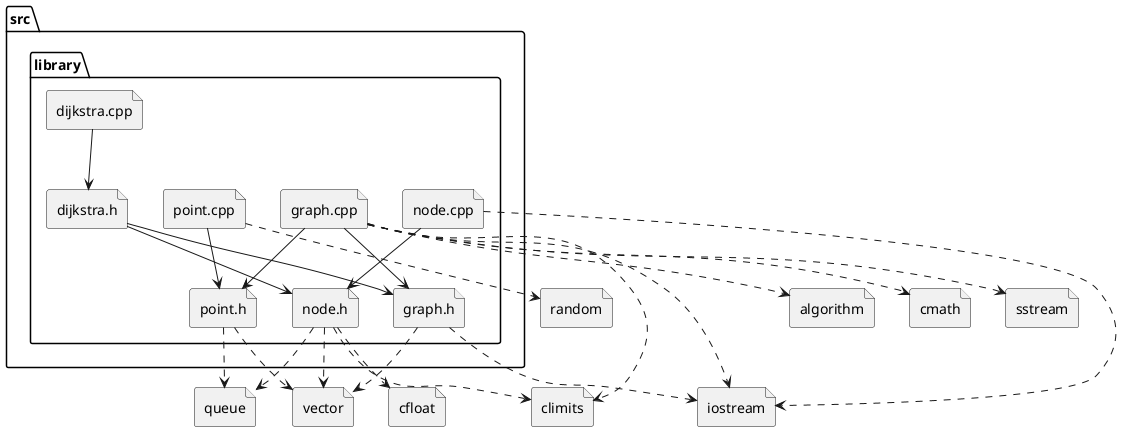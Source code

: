 @startuml
folder "src" as C_0001387619747296316447 {
folder "library" as C_0000847061646356780970 {
file "point.cpp" as C_0002093204861823742087
file "point.h" as C_0001374611292511125991
file "dijkstra.cpp" as C_0001681256774731252907
file "dijkstra.h" as C_0001759941893820785900
file "graph.h" as C_0000195981258718756962
file "node.h" as C_0001318164611850074157
file "graph.cpp" as C_0001301354864331774829
file "node.cpp" as C_0000043453437921100683
}
}
file "random" as C_0001783092384331884149
file "queue" as C_0001383788759594640283
file "vector" as C_0000405203884025072971
file "iostream" as C_0001904672897929120933
file "cfloat" as C_0001443375142108826616
file "climits" as C_0001195932073939490173
file "algorithm" as C_0000061375732171199979
file "cmath" as C_0002234146420987648503
file "sstream" as C_0001827630812376671277
C_0002093204861823742087 ..> C_0001783092384331884149
C_0002093204861823742087 --> C_0001374611292511125991
C_0001374611292511125991 ..> C_0001383788759594640283
C_0001374611292511125991 ..> C_0000405203884025072971
C_0001681256774731252907 --> C_0001759941893820785900
C_0001759941893820785900 --> C_0000195981258718756962
C_0001759941893820785900 --> C_0001318164611850074157
C_0000195981258718756962 ..> C_0001904672897929120933
C_0000195981258718756962 ..> C_0000405203884025072971
C_0001318164611850074157 ..> C_0001443375142108826616
C_0001318164611850074157 ..> C_0001195932073939490173
C_0001318164611850074157 ..> C_0001383788759594640283
C_0001318164611850074157 ..> C_0000405203884025072971
C_0001301354864331774829 ..> C_0000061375732171199979
C_0001301354864331774829 ..> C_0001195932073939490173
C_0001301354864331774829 ..> C_0002234146420987648503
C_0001301354864331774829 ..> C_0001904672897929120933
C_0001301354864331774829 ..> C_0001827630812376671277
C_0001301354864331774829 --> C_0000195981258718756962
C_0001301354864331774829 --> C_0001374611292511125991
C_0000043453437921100683 ..> C_0001904672897929120933
C_0000043453437921100683 --> C_0001318164611850074157

'Generated with clang-uml, version 0.3.4
'LLVM version Ubuntu clang version 15.0.6
@enduml
